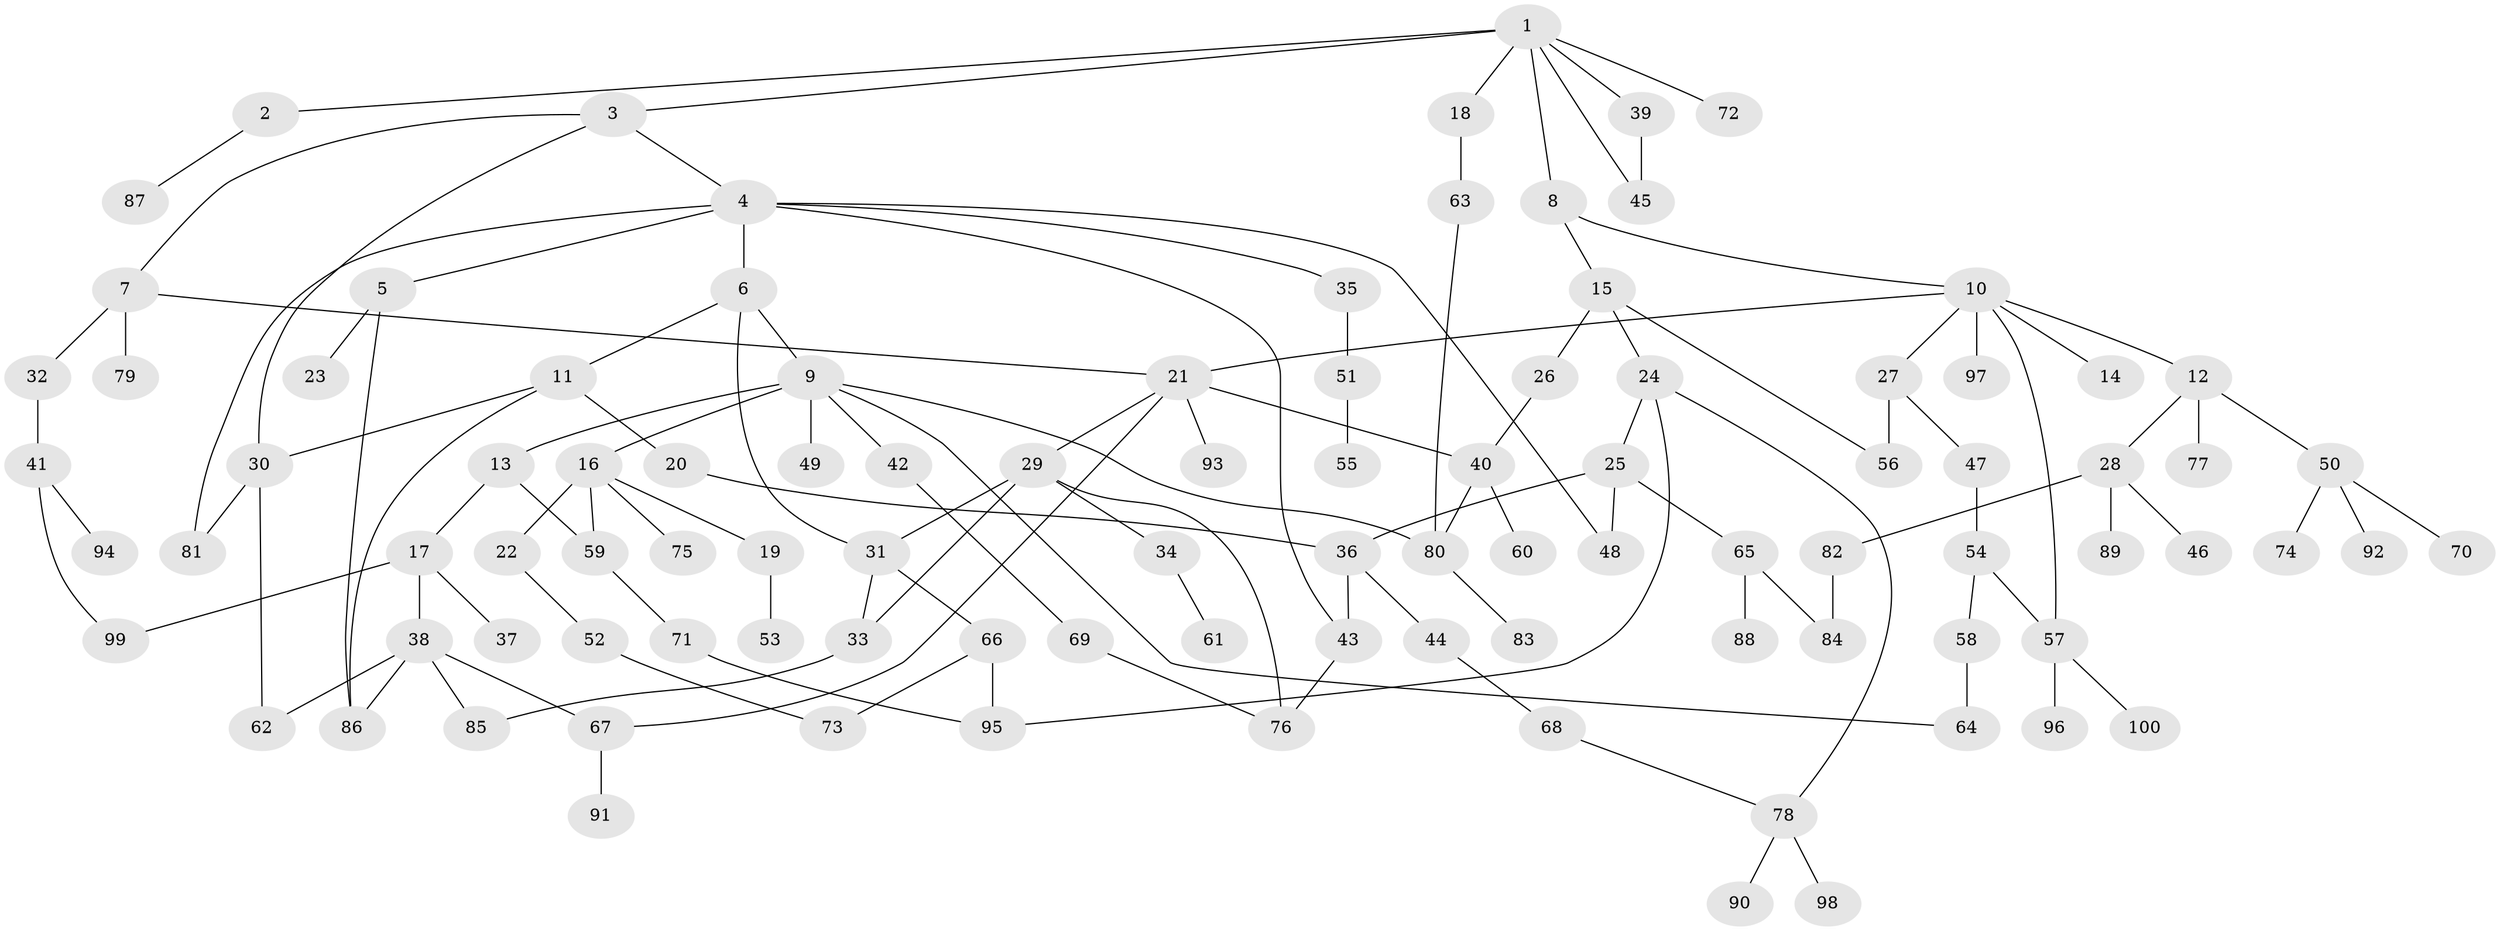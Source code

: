 // coarse degree distribution, {6: 0.08571428571428572, 1: 0.3142857142857143, 7: 0.014285714285714285, 4: 0.12857142857142856, 9: 0.014285714285714285, 3: 0.14285714285714285, 5: 0.02857142857142857, 2: 0.2571428571428571, 8: 0.014285714285714285}
// Generated by graph-tools (version 1.1) at 2025/51/02/27/25 19:51:36]
// undirected, 100 vertices, 128 edges
graph export_dot {
graph [start="1"]
  node [color=gray90,style=filled];
  1;
  2;
  3;
  4;
  5;
  6;
  7;
  8;
  9;
  10;
  11;
  12;
  13;
  14;
  15;
  16;
  17;
  18;
  19;
  20;
  21;
  22;
  23;
  24;
  25;
  26;
  27;
  28;
  29;
  30;
  31;
  32;
  33;
  34;
  35;
  36;
  37;
  38;
  39;
  40;
  41;
  42;
  43;
  44;
  45;
  46;
  47;
  48;
  49;
  50;
  51;
  52;
  53;
  54;
  55;
  56;
  57;
  58;
  59;
  60;
  61;
  62;
  63;
  64;
  65;
  66;
  67;
  68;
  69;
  70;
  71;
  72;
  73;
  74;
  75;
  76;
  77;
  78;
  79;
  80;
  81;
  82;
  83;
  84;
  85;
  86;
  87;
  88;
  89;
  90;
  91;
  92;
  93;
  94;
  95;
  96;
  97;
  98;
  99;
  100;
  1 -- 2;
  1 -- 3;
  1 -- 8;
  1 -- 18;
  1 -- 39;
  1 -- 45;
  1 -- 72;
  2 -- 87;
  3 -- 4;
  3 -- 7;
  3 -- 30;
  4 -- 5;
  4 -- 6;
  4 -- 35;
  4 -- 81;
  4 -- 43;
  4 -- 48;
  5 -- 23;
  5 -- 86;
  6 -- 9;
  6 -- 11;
  6 -- 31;
  7 -- 32;
  7 -- 79;
  7 -- 21;
  8 -- 10;
  8 -- 15;
  9 -- 13;
  9 -- 16;
  9 -- 42;
  9 -- 49;
  9 -- 64;
  9 -- 80;
  10 -- 12;
  10 -- 14;
  10 -- 21;
  10 -- 27;
  10 -- 57;
  10 -- 97;
  11 -- 20;
  11 -- 30;
  11 -- 86;
  12 -- 28;
  12 -- 50;
  12 -- 77;
  13 -- 17;
  13 -- 59;
  15 -- 24;
  15 -- 26;
  15 -- 56;
  16 -- 19;
  16 -- 22;
  16 -- 75;
  16 -- 59;
  17 -- 37;
  17 -- 38;
  17 -- 99;
  18 -- 63;
  19 -- 53;
  20 -- 36;
  21 -- 29;
  21 -- 40;
  21 -- 67;
  21 -- 93;
  22 -- 52;
  24 -- 25;
  24 -- 95;
  24 -- 78;
  25 -- 48;
  25 -- 65;
  25 -- 36;
  26 -- 40;
  27 -- 47;
  27 -- 56;
  28 -- 46;
  28 -- 82;
  28 -- 89;
  29 -- 31;
  29 -- 33;
  29 -- 34;
  29 -- 76;
  30 -- 62;
  30 -- 81;
  31 -- 66;
  31 -- 33;
  32 -- 41;
  33 -- 85;
  34 -- 61;
  35 -- 51;
  36 -- 43;
  36 -- 44;
  38 -- 85;
  38 -- 67;
  38 -- 62;
  38 -- 86;
  39 -- 45;
  40 -- 60;
  40 -- 80;
  41 -- 94;
  41 -- 99;
  42 -- 69;
  43 -- 76;
  44 -- 68;
  47 -- 54;
  50 -- 70;
  50 -- 74;
  50 -- 92;
  51 -- 55;
  52 -- 73;
  54 -- 58;
  54 -- 57;
  57 -- 96;
  57 -- 100;
  58 -- 64;
  59 -- 71;
  63 -- 80;
  65 -- 88;
  65 -- 84;
  66 -- 73;
  66 -- 95;
  67 -- 91;
  68 -- 78;
  69 -- 76;
  71 -- 95;
  78 -- 90;
  78 -- 98;
  80 -- 83;
  82 -- 84;
}
